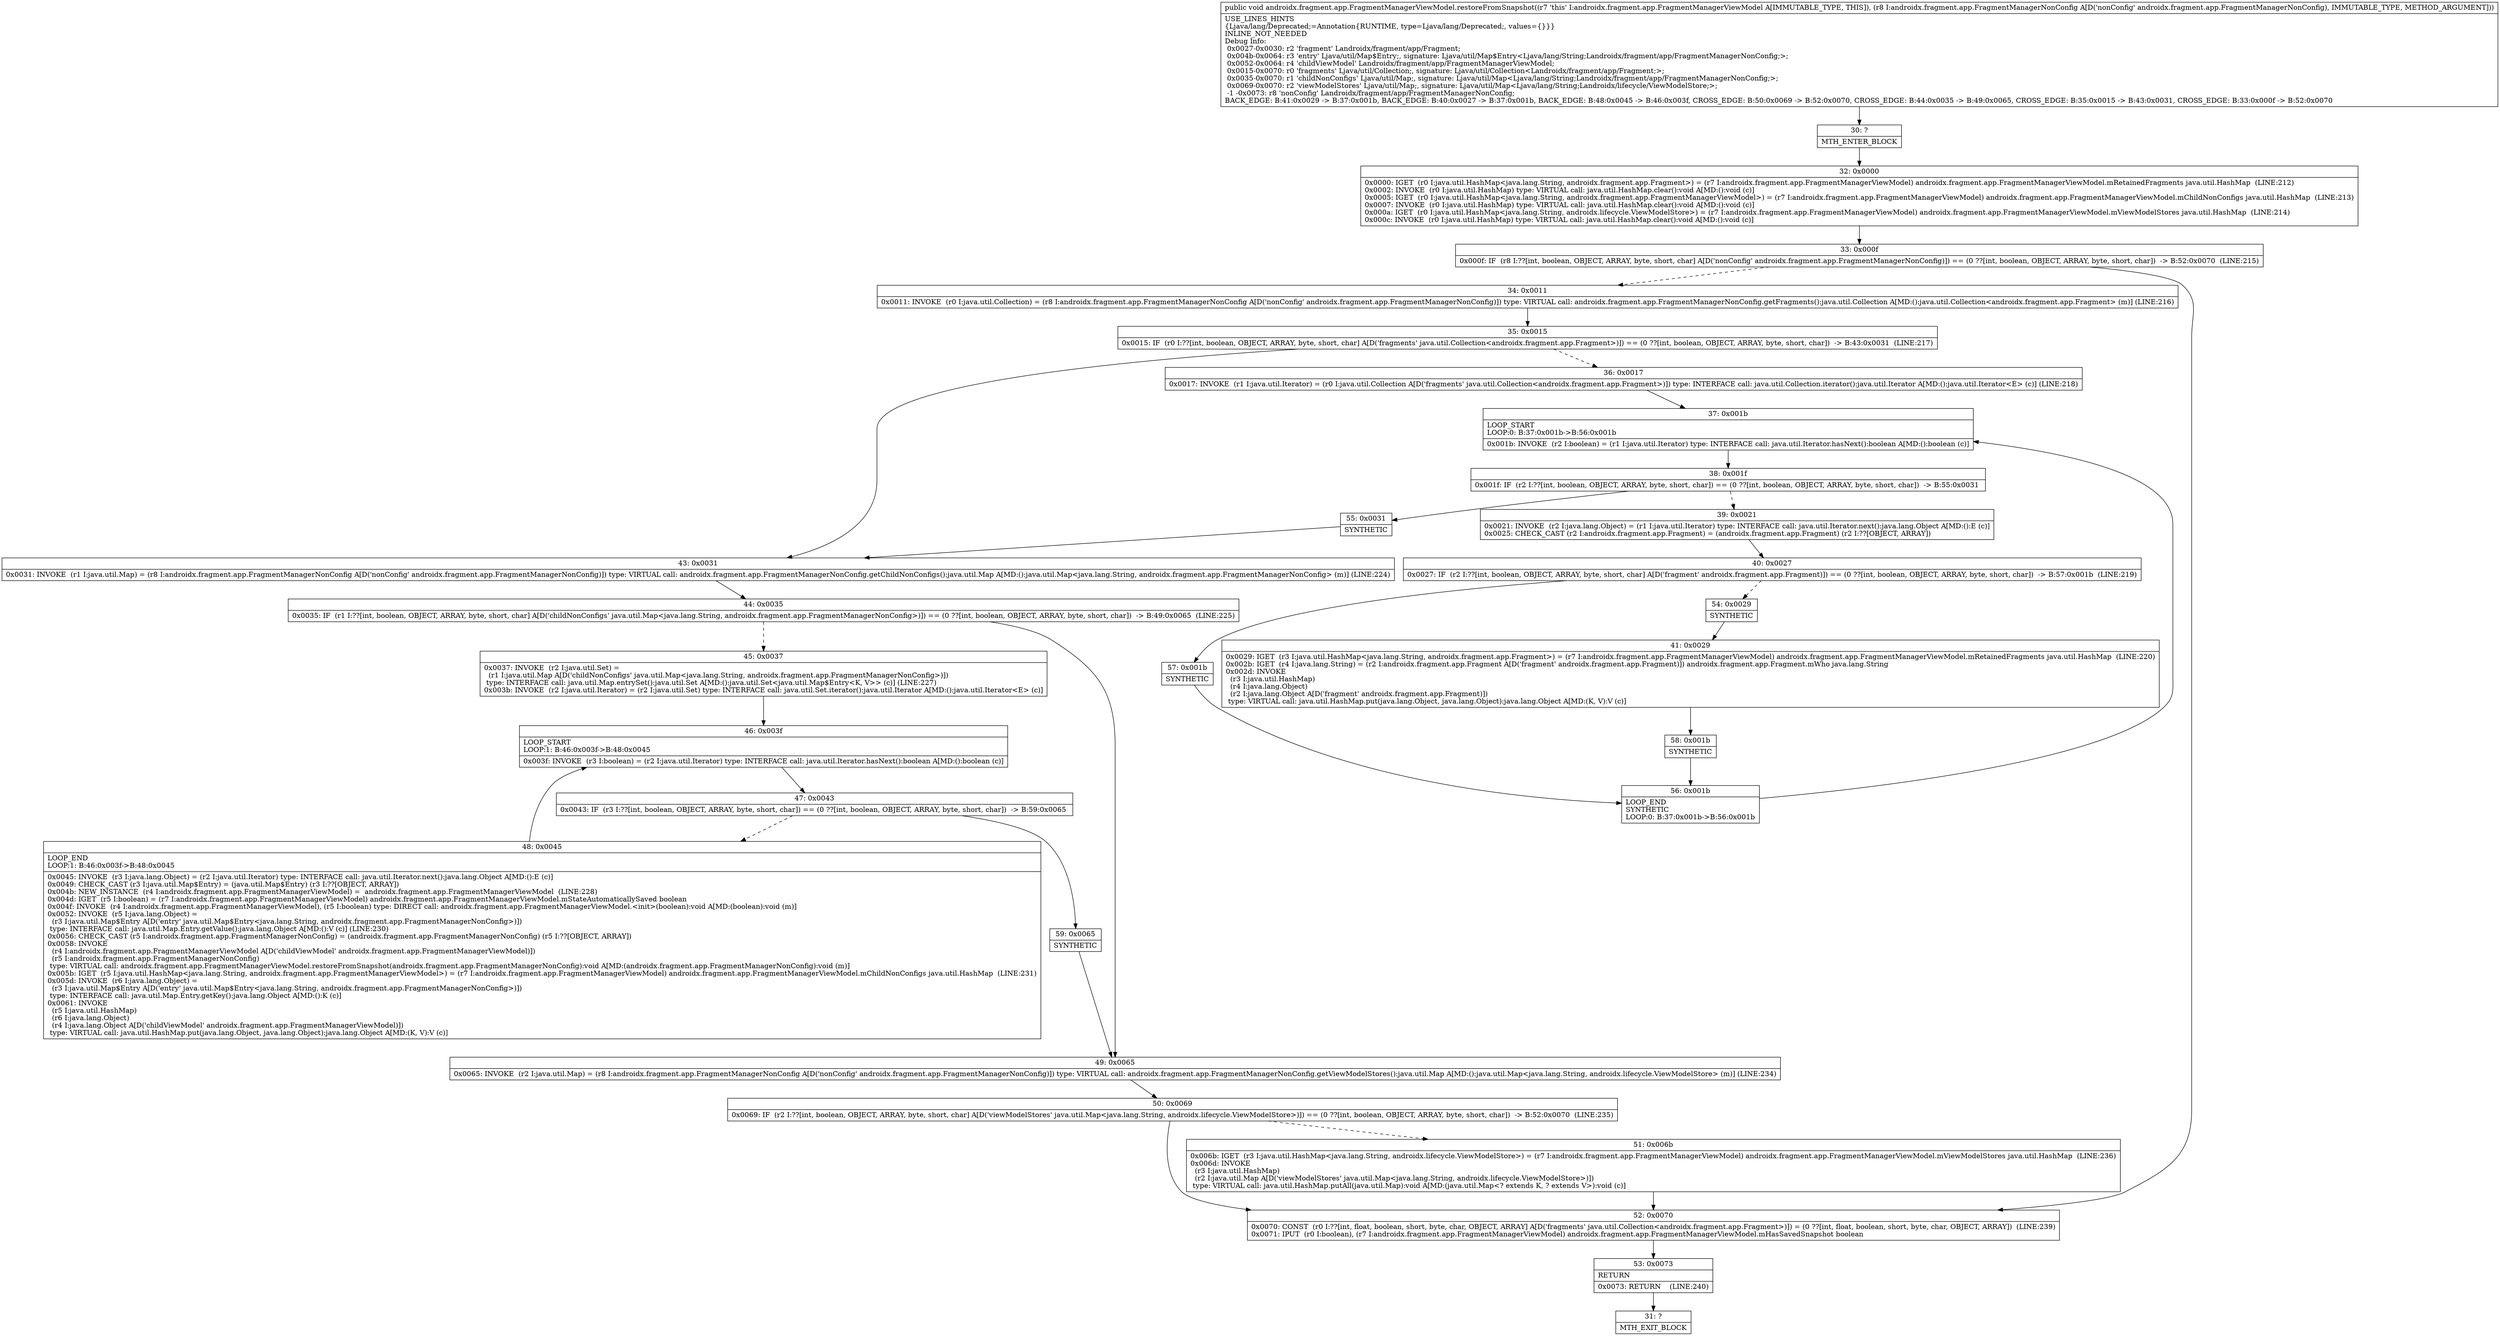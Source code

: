digraph "CFG forandroidx.fragment.app.FragmentManagerViewModel.restoreFromSnapshot(Landroidx\/fragment\/app\/FragmentManagerNonConfig;)V" {
Node_30 [shape=record,label="{30\:\ ?|MTH_ENTER_BLOCK\l}"];
Node_32 [shape=record,label="{32\:\ 0x0000|0x0000: IGET  (r0 I:java.util.HashMap\<java.lang.String, androidx.fragment.app.Fragment\>) = (r7 I:androidx.fragment.app.FragmentManagerViewModel) androidx.fragment.app.FragmentManagerViewModel.mRetainedFragments java.util.HashMap  (LINE:212)\l0x0002: INVOKE  (r0 I:java.util.HashMap) type: VIRTUAL call: java.util.HashMap.clear():void A[MD:():void (c)]\l0x0005: IGET  (r0 I:java.util.HashMap\<java.lang.String, androidx.fragment.app.FragmentManagerViewModel\>) = (r7 I:androidx.fragment.app.FragmentManagerViewModel) androidx.fragment.app.FragmentManagerViewModel.mChildNonConfigs java.util.HashMap  (LINE:213)\l0x0007: INVOKE  (r0 I:java.util.HashMap) type: VIRTUAL call: java.util.HashMap.clear():void A[MD:():void (c)]\l0x000a: IGET  (r0 I:java.util.HashMap\<java.lang.String, androidx.lifecycle.ViewModelStore\>) = (r7 I:androidx.fragment.app.FragmentManagerViewModel) androidx.fragment.app.FragmentManagerViewModel.mViewModelStores java.util.HashMap  (LINE:214)\l0x000c: INVOKE  (r0 I:java.util.HashMap) type: VIRTUAL call: java.util.HashMap.clear():void A[MD:():void (c)]\l}"];
Node_33 [shape=record,label="{33\:\ 0x000f|0x000f: IF  (r8 I:??[int, boolean, OBJECT, ARRAY, byte, short, char] A[D('nonConfig' androidx.fragment.app.FragmentManagerNonConfig)]) == (0 ??[int, boolean, OBJECT, ARRAY, byte, short, char])  \-\> B:52:0x0070  (LINE:215)\l}"];
Node_34 [shape=record,label="{34\:\ 0x0011|0x0011: INVOKE  (r0 I:java.util.Collection) = (r8 I:androidx.fragment.app.FragmentManagerNonConfig A[D('nonConfig' androidx.fragment.app.FragmentManagerNonConfig)]) type: VIRTUAL call: androidx.fragment.app.FragmentManagerNonConfig.getFragments():java.util.Collection A[MD:():java.util.Collection\<androidx.fragment.app.Fragment\> (m)] (LINE:216)\l}"];
Node_35 [shape=record,label="{35\:\ 0x0015|0x0015: IF  (r0 I:??[int, boolean, OBJECT, ARRAY, byte, short, char] A[D('fragments' java.util.Collection\<androidx.fragment.app.Fragment\>)]) == (0 ??[int, boolean, OBJECT, ARRAY, byte, short, char])  \-\> B:43:0x0031  (LINE:217)\l}"];
Node_36 [shape=record,label="{36\:\ 0x0017|0x0017: INVOKE  (r1 I:java.util.Iterator) = (r0 I:java.util.Collection A[D('fragments' java.util.Collection\<androidx.fragment.app.Fragment\>)]) type: INTERFACE call: java.util.Collection.iterator():java.util.Iterator A[MD:():java.util.Iterator\<E\> (c)] (LINE:218)\l}"];
Node_37 [shape=record,label="{37\:\ 0x001b|LOOP_START\lLOOP:0: B:37:0x001b\-\>B:56:0x001b\l|0x001b: INVOKE  (r2 I:boolean) = (r1 I:java.util.Iterator) type: INTERFACE call: java.util.Iterator.hasNext():boolean A[MD:():boolean (c)]\l}"];
Node_38 [shape=record,label="{38\:\ 0x001f|0x001f: IF  (r2 I:??[int, boolean, OBJECT, ARRAY, byte, short, char]) == (0 ??[int, boolean, OBJECT, ARRAY, byte, short, char])  \-\> B:55:0x0031 \l}"];
Node_39 [shape=record,label="{39\:\ 0x0021|0x0021: INVOKE  (r2 I:java.lang.Object) = (r1 I:java.util.Iterator) type: INTERFACE call: java.util.Iterator.next():java.lang.Object A[MD:():E (c)]\l0x0025: CHECK_CAST (r2 I:androidx.fragment.app.Fragment) = (androidx.fragment.app.Fragment) (r2 I:??[OBJECT, ARRAY]) \l}"];
Node_40 [shape=record,label="{40\:\ 0x0027|0x0027: IF  (r2 I:??[int, boolean, OBJECT, ARRAY, byte, short, char] A[D('fragment' androidx.fragment.app.Fragment)]) == (0 ??[int, boolean, OBJECT, ARRAY, byte, short, char])  \-\> B:57:0x001b  (LINE:219)\l}"];
Node_54 [shape=record,label="{54\:\ 0x0029|SYNTHETIC\l}"];
Node_41 [shape=record,label="{41\:\ 0x0029|0x0029: IGET  (r3 I:java.util.HashMap\<java.lang.String, androidx.fragment.app.Fragment\>) = (r7 I:androidx.fragment.app.FragmentManagerViewModel) androidx.fragment.app.FragmentManagerViewModel.mRetainedFragments java.util.HashMap  (LINE:220)\l0x002b: IGET  (r4 I:java.lang.String) = (r2 I:androidx.fragment.app.Fragment A[D('fragment' androidx.fragment.app.Fragment)]) androidx.fragment.app.Fragment.mWho java.lang.String \l0x002d: INVOKE  \l  (r3 I:java.util.HashMap)\l  (r4 I:java.lang.Object)\l  (r2 I:java.lang.Object A[D('fragment' androidx.fragment.app.Fragment)])\l type: VIRTUAL call: java.util.HashMap.put(java.lang.Object, java.lang.Object):java.lang.Object A[MD:(K, V):V (c)]\l}"];
Node_58 [shape=record,label="{58\:\ 0x001b|SYNTHETIC\l}"];
Node_56 [shape=record,label="{56\:\ 0x001b|LOOP_END\lSYNTHETIC\lLOOP:0: B:37:0x001b\-\>B:56:0x001b\l}"];
Node_57 [shape=record,label="{57\:\ 0x001b|SYNTHETIC\l}"];
Node_55 [shape=record,label="{55\:\ 0x0031|SYNTHETIC\l}"];
Node_43 [shape=record,label="{43\:\ 0x0031|0x0031: INVOKE  (r1 I:java.util.Map) = (r8 I:androidx.fragment.app.FragmentManagerNonConfig A[D('nonConfig' androidx.fragment.app.FragmentManagerNonConfig)]) type: VIRTUAL call: androidx.fragment.app.FragmentManagerNonConfig.getChildNonConfigs():java.util.Map A[MD:():java.util.Map\<java.lang.String, androidx.fragment.app.FragmentManagerNonConfig\> (m)] (LINE:224)\l}"];
Node_44 [shape=record,label="{44\:\ 0x0035|0x0035: IF  (r1 I:??[int, boolean, OBJECT, ARRAY, byte, short, char] A[D('childNonConfigs' java.util.Map\<java.lang.String, androidx.fragment.app.FragmentManagerNonConfig\>)]) == (0 ??[int, boolean, OBJECT, ARRAY, byte, short, char])  \-\> B:49:0x0065  (LINE:225)\l}"];
Node_45 [shape=record,label="{45\:\ 0x0037|0x0037: INVOKE  (r2 I:java.util.Set) = \l  (r1 I:java.util.Map A[D('childNonConfigs' java.util.Map\<java.lang.String, androidx.fragment.app.FragmentManagerNonConfig\>)])\l type: INTERFACE call: java.util.Map.entrySet():java.util.Set A[MD:():java.util.Set\<java.util.Map$Entry\<K, V\>\> (c)] (LINE:227)\l0x003b: INVOKE  (r2 I:java.util.Iterator) = (r2 I:java.util.Set) type: INTERFACE call: java.util.Set.iterator():java.util.Iterator A[MD:():java.util.Iterator\<E\> (c)]\l}"];
Node_46 [shape=record,label="{46\:\ 0x003f|LOOP_START\lLOOP:1: B:46:0x003f\-\>B:48:0x0045\l|0x003f: INVOKE  (r3 I:boolean) = (r2 I:java.util.Iterator) type: INTERFACE call: java.util.Iterator.hasNext():boolean A[MD:():boolean (c)]\l}"];
Node_47 [shape=record,label="{47\:\ 0x0043|0x0043: IF  (r3 I:??[int, boolean, OBJECT, ARRAY, byte, short, char]) == (0 ??[int, boolean, OBJECT, ARRAY, byte, short, char])  \-\> B:59:0x0065 \l}"];
Node_48 [shape=record,label="{48\:\ 0x0045|LOOP_END\lLOOP:1: B:46:0x003f\-\>B:48:0x0045\l|0x0045: INVOKE  (r3 I:java.lang.Object) = (r2 I:java.util.Iterator) type: INTERFACE call: java.util.Iterator.next():java.lang.Object A[MD:():E (c)]\l0x0049: CHECK_CAST (r3 I:java.util.Map$Entry) = (java.util.Map$Entry) (r3 I:??[OBJECT, ARRAY]) \l0x004b: NEW_INSTANCE  (r4 I:androidx.fragment.app.FragmentManagerViewModel) =  androidx.fragment.app.FragmentManagerViewModel  (LINE:228)\l0x004d: IGET  (r5 I:boolean) = (r7 I:androidx.fragment.app.FragmentManagerViewModel) androidx.fragment.app.FragmentManagerViewModel.mStateAutomaticallySaved boolean \l0x004f: INVOKE  (r4 I:androidx.fragment.app.FragmentManagerViewModel), (r5 I:boolean) type: DIRECT call: androidx.fragment.app.FragmentManagerViewModel.\<init\>(boolean):void A[MD:(boolean):void (m)]\l0x0052: INVOKE  (r5 I:java.lang.Object) = \l  (r3 I:java.util.Map$Entry A[D('entry' java.util.Map$Entry\<java.lang.String, androidx.fragment.app.FragmentManagerNonConfig\>)])\l type: INTERFACE call: java.util.Map.Entry.getValue():java.lang.Object A[MD:():V (c)] (LINE:230)\l0x0056: CHECK_CAST (r5 I:androidx.fragment.app.FragmentManagerNonConfig) = (androidx.fragment.app.FragmentManagerNonConfig) (r5 I:??[OBJECT, ARRAY]) \l0x0058: INVOKE  \l  (r4 I:androidx.fragment.app.FragmentManagerViewModel A[D('childViewModel' androidx.fragment.app.FragmentManagerViewModel)])\l  (r5 I:androidx.fragment.app.FragmentManagerNonConfig)\l type: VIRTUAL call: androidx.fragment.app.FragmentManagerViewModel.restoreFromSnapshot(androidx.fragment.app.FragmentManagerNonConfig):void A[MD:(androidx.fragment.app.FragmentManagerNonConfig):void (m)]\l0x005b: IGET  (r5 I:java.util.HashMap\<java.lang.String, androidx.fragment.app.FragmentManagerViewModel\>) = (r7 I:androidx.fragment.app.FragmentManagerViewModel) androidx.fragment.app.FragmentManagerViewModel.mChildNonConfigs java.util.HashMap  (LINE:231)\l0x005d: INVOKE  (r6 I:java.lang.Object) = \l  (r3 I:java.util.Map$Entry A[D('entry' java.util.Map$Entry\<java.lang.String, androidx.fragment.app.FragmentManagerNonConfig\>)])\l type: INTERFACE call: java.util.Map.Entry.getKey():java.lang.Object A[MD:():K (c)]\l0x0061: INVOKE  \l  (r5 I:java.util.HashMap)\l  (r6 I:java.lang.Object)\l  (r4 I:java.lang.Object A[D('childViewModel' androidx.fragment.app.FragmentManagerViewModel)])\l type: VIRTUAL call: java.util.HashMap.put(java.lang.Object, java.lang.Object):java.lang.Object A[MD:(K, V):V (c)]\l}"];
Node_59 [shape=record,label="{59\:\ 0x0065|SYNTHETIC\l}"];
Node_49 [shape=record,label="{49\:\ 0x0065|0x0065: INVOKE  (r2 I:java.util.Map) = (r8 I:androidx.fragment.app.FragmentManagerNonConfig A[D('nonConfig' androidx.fragment.app.FragmentManagerNonConfig)]) type: VIRTUAL call: androidx.fragment.app.FragmentManagerNonConfig.getViewModelStores():java.util.Map A[MD:():java.util.Map\<java.lang.String, androidx.lifecycle.ViewModelStore\> (m)] (LINE:234)\l}"];
Node_50 [shape=record,label="{50\:\ 0x0069|0x0069: IF  (r2 I:??[int, boolean, OBJECT, ARRAY, byte, short, char] A[D('viewModelStores' java.util.Map\<java.lang.String, androidx.lifecycle.ViewModelStore\>)]) == (0 ??[int, boolean, OBJECT, ARRAY, byte, short, char])  \-\> B:52:0x0070  (LINE:235)\l}"];
Node_51 [shape=record,label="{51\:\ 0x006b|0x006b: IGET  (r3 I:java.util.HashMap\<java.lang.String, androidx.lifecycle.ViewModelStore\>) = (r7 I:androidx.fragment.app.FragmentManagerViewModel) androidx.fragment.app.FragmentManagerViewModel.mViewModelStores java.util.HashMap  (LINE:236)\l0x006d: INVOKE  \l  (r3 I:java.util.HashMap)\l  (r2 I:java.util.Map A[D('viewModelStores' java.util.Map\<java.lang.String, androidx.lifecycle.ViewModelStore\>)])\l type: VIRTUAL call: java.util.HashMap.putAll(java.util.Map):void A[MD:(java.util.Map\<? extends K, ? extends V\>):void (c)]\l}"];
Node_52 [shape=record,label="{52\:\ 0x0070|0x0070: CONST  (r0 I:??[int, float, boolean, short, byte, char, OBJECT, ARRAY] A[D('fragments' java.util.Collection\<androidx.fragment.app.Fragment\>)]) = (0 ??[int, float, boolean, short, byte, char, OBJECT, ARRAY])  (LINE:239)\l0x0071: IPUT  (r0 I:boolean), (r7 I:androidx.fragment.app.FragmentManagerViewModel) androidx.fragment.app.FragmentManagerViewModel.mHasSavedSnapshot boolean \l}"];
Node_53 [shape=record,label="{53\:\ 0x0073|RETURN\l|0x0073: RETURN    (LINE:240)\l}"];
Node_31 [shape=record,label="{31\:\ ?|MTH_EXIT_BLOCK\l}"];
MethodNode[shape=record,label="{public void androidx.fragment.app.FragmentManagerViewModel.restoreFromSnapshot((r7 'this' I:androidx.fragment.app.FragmentManagerViewModel A[IMMUTABLE_TYPE, THIS]), (r8 I:androidx.fragment.app.FragmentManagerNonConfig A[D('nonConfig' androidx.fragment.app.FragmentManagerNonConfig), IMMUTABLE_TYPE, METHOD_ARGUMENT]))  | USE_LINES_HINTS\l\{Ljava\/lang\/Deprecated;=Annotation\{RUNTIME, type=Ljava\/lang\/Deprecated;, values=\{\}\}\}\lINLINE_NOT_NEEDED\lDebug Info:\l  0x0027\-0x0030: r2 'fragment' Landroidx\/fragment\/app\/Fragment;\l  0x004b\-0x0064: r3 'entry' Ljava\/util\/Map$Entry;, signature: Ljava\/util\/Map$Entry\<Ljava\/lang\/String;Landroidx\/fragment\/app\/FragmentManagerNonConfig;\>;\l  0x0052\-0x0064: r4 'childViewModel' Landroidx\/fragment\/app\/FragmentManagerViewModel;\l  0x0015\-0x0070: r0 'fragments' Ljava\/util\/Collection;, signature: Ljava\/util\/Collection\<Landroidx\/fragment\/app\/Fragment;\>;\l  0x0035\-0x0070: r1 'childNonConfigs' Ljava\/util\/Map;, signature: Ljava\/util\/Map\<Ljava\/lang\/String;Landroidx\/fragment\/app\/FragmentManagerNonConfig;\>;\l  0x0069\-0x0070: r2 'viewModelStores' Ljava\/util\/Map;, signature: Ljava\/util\/Map\<Ljava\/lang\/String;Landroidx\/lifecycle\/ViewModelStore;\>;\l  \-1 \-0x0073: r8 'nonConfig' Landroidx\/fragment\/app\/FragmentManagerNonConfig;\lBACK_EDGE: B:41:0x0029 \-\> B:37:0x001b, BACK_EDGE: B:40:0x0027 \-\> B:37:0x001b, BACK_EDGE: B:48:0x0045 \-\> B:46:0x003f, CROSS_EDGE: B:50:0x0069 \-\> B:52:0x0070, CROSS_EDGE: B:44:0x0035 \-\> B:49:0x0065, CROSS_EDGE: B:35:0x0015 \-\> B:43:0x0031, CROSS_EDGE: B:33:0x000f \-\> B:52:0x0070\l}"];
MethodNode -> Node_30;Node_30 -> Node_32;
Node_32 -> Node_33;
Node_33 -> Node_34[style=dashed];
Node_33 -> Node_52;
Node_34 -> Node_35;
Node_35 -> Node_36[style=dashed];
Node_35 -> Node_43;
Node_36 -> Node_37;
Node_37 -> Node_38;
Node_38 -> Node_39[style=dashed];
Node_38 -> Node_55;
Node_39 -> Node_40;
Node_40 -> Node_54[style=dashed];
Node_40 -> Node_57;
Node_54 -> Node_41;
Node_41 -> Node_58;
Node_58 -> Node_56;
Node_56 -> Node_37;
Node_57 -> Node_56;
Node_55 -> Node_43;
Node_43 -> Node_44;
Node_44 -> Node_45[style=dashed];
Node_44 -> Node_49;
Node_45 -> Node_46;
Node_46 -> Node_47;
Node_47 -> Node_48[style=dashed];
Node_47 -> Node_59;
Node_48 -> Node_46;
Node_59 -> Node_49;
Node_49 -> Node_50;
Node_50 -> Node_51[style=dashed];
Node_50 -> Node_52;
Node_51 -> Node_52;
Node_52 -> Node_53;
Node_53 -> Node_31;
}

